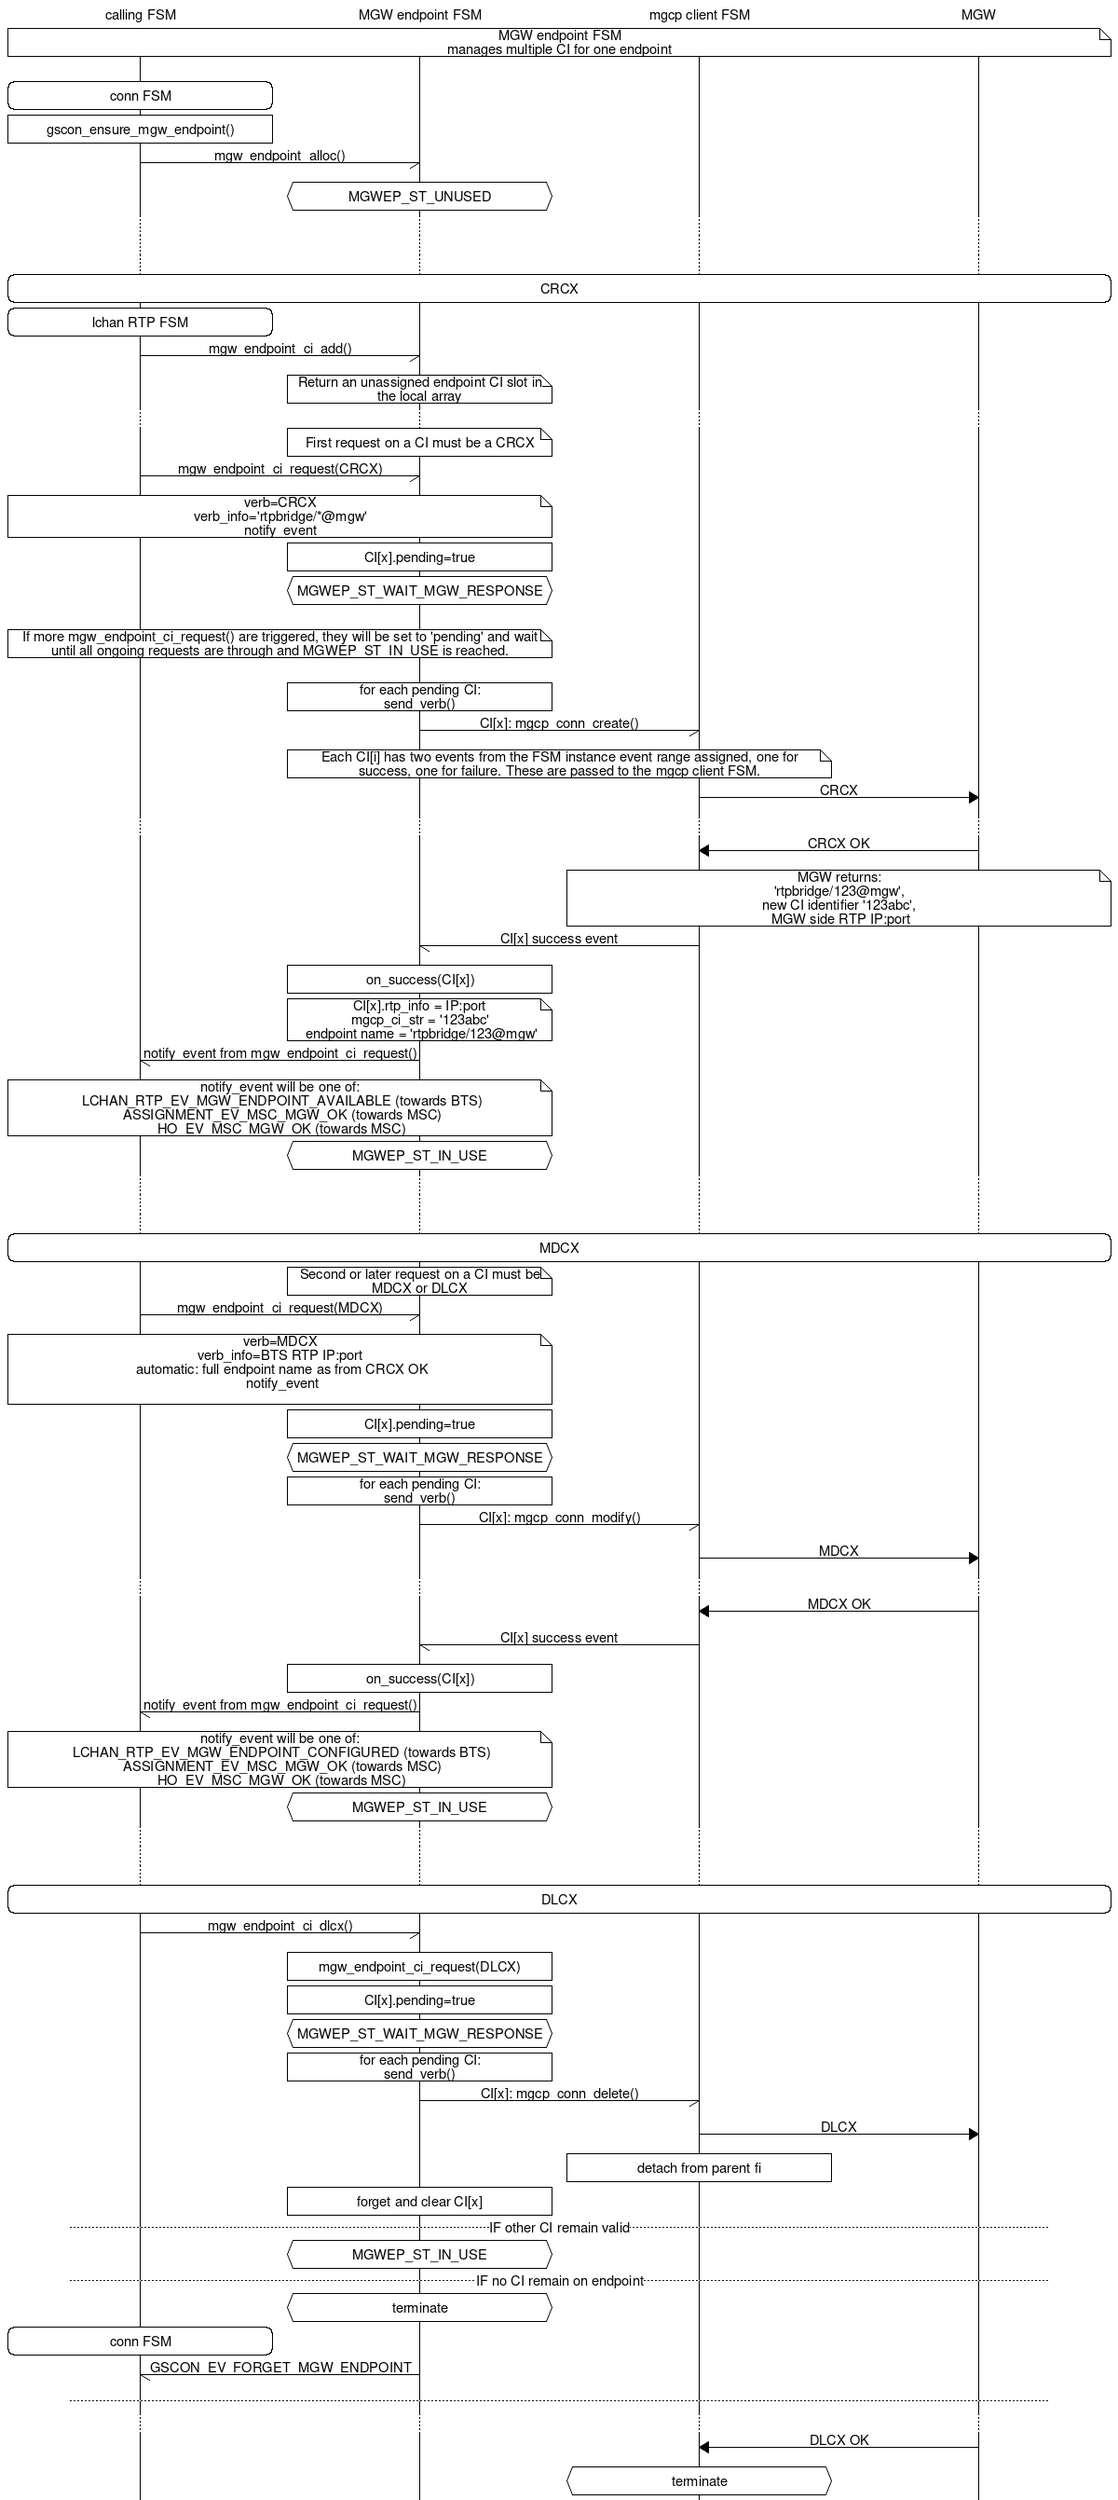 msc {
	hscale=2;
	notify [label="calling FSM"], mgwep[label="MGW endpoint FSM"], mgcp[label="mgcp client FSM"],
	mgw[label="MGW"];

	notify note mgw [label="MGW endpoint FSM\nmanages multiple CI for one endpoint"];

	|||;

	notify rbox notify [label="conn FSM"];
	notify box notify [label="gscon_ensure_mgw_endpoint()"];
	notify -> mgwep [label="mgw_endpoint_alloc()"];
	mgwep abox mgwep [label="MGWEP_ST_UNUSED"];

	...;
	...;
	...;
	notify rbox mgw [label="CRCX"];

	notify rbox notify [label="lchan RTP FSM"];
	notify -> mgwep [label="mgw_endpoint_ci_add()"];
	mgwep note mgwep [label="Return an unassigned endpoint CI slot in the local array"];
	...;
	mgwep note mgwep [label="First request on a CI must be a CRCX"];
	notify -> mgwep [label="mgw_endpoint_ci_request(CRCX)"];
	notify note mgwep [label="verb=CRCX\nverb_info='rtpbridge/*@mgw'\nnotify_event"];
	mgwep box mgwep [label="CI[x].pending=true"];
	mgwep abox mgwep [label="MGWEP_ST_WAIT_MGW_RESPONSE"];
	|||;
	notify note mgwep [label="If more mgw_endpoint_ci_request() are triggered, they will be set to
		'pending' and wait until all ongoing requests are through and MGWEP_ST_IN_USE is
		reached."];
	|||;
	mgwep box mgwep [label="for each pending CI:\nsend_verb()"];
	mgwep -> mgcp [label="CI[x]: mgcp_conn_create()"];
	mgwep note mgcp [label="Each CI[i] has two events from the FSM instance event range assigned, one
		for success, one for failure. These are passed to the mgcp client FSM."];
	mgcp => mgw [label="CRCX"];
	...;
	mgcp <= mgw [label="CRCX OK"];
	mgcp note mgw [label="MGW returns:\n'rtpbridge/123@mgw',\nnew CI identifier '123abc',\n
		MGW side RTP IP:port"];
	mgwep <- mgcp [label="CI[x] success event"];
	mgwep box mgwep [label="on_success(CI[x])"];
	mgwep note mgwep [label="CI[x].rtp_info = IP:port\nmgcp_ci_str = '123abc'\n
		endpoint name = 'rtpbridge/123@mgw'"];
	notify <- mgwep [label="notify_event from mgw_endpoint_ci_request()"];
	notify note mgwep [label="notify_event will be one of:\n
		LCHAN_RTP_EV_MGW_ENDPOINT_AVAILABLE (towards BTS)\n
		ASSIGNMENT_EV_MSC_MGW_OK (towards MSC)\n
		HO_EV_MSC_MGW_OK (towards MSC)"];
	mgwep abox mgwep [label="MGWEP_ST_IN_USE"];

	...;
	...;
	...;
	notify rbox mgw [label="MDCX"];

	mgwep note mgwep [label="Second or later request on a CI must be MDCX or DLCX"];
	notify -> mgwep [label="mgw_endpoint_ci_request(MDCX)"];
	notify note mgwep [label="verb=MDCX\nverb_info=BTS RTP IP:port\n
		automatic: full endpoint name as from CRCX OK\n
		notify_event\n"];
	mgwep box mgwep [label="CI[x].pending=true"];
	mgwep abox mgwep [label="MGWEP_ST_WAIT_MGW_RESPONSE"];
	mgwep box mgwep [label="for each pending CI:\nsend_verb()"];
	mgwep -> mgcp [label="CI[x]: mgcp_conn_modify()"];
	mgcp => mgw [label="MDCX"];
	...;
	mgcp <= mgw [label="MDCX OK"];
	mgwep <- mgcp [label="CI[x] success event"];
	mgwep box mgwep [label="on_success(CI[x])"];
	notify <- mgwep [label="notify_event from mgw_endpoint_ci_request()"];
	notify note mgwep [label="notify_event will be one of:\n
		LCHAN_RTP_EV_MGW_ENDPOINT_CONFIGURED (towards BTS)\n
		ASSIGNMENT_EV_MSC_MGW_OK (towards MSC)\n
		HO_EV_MSC_MGW_OK (towards MSC)"];
	mgwep abox mgwep [label="MGWEP_ST_IN_USE"];

	...;
	...;
	...;
	notify rbox mgw [label="DLCX"];

	notify -> mgwep [label="mgw_endpoint_ci_dlcx()"];
	mgwep box mgwep [label="mgw_endpoint_ci_request(DLCX)"];
	mgwep box mgwep [label="CI[x].pending=true"];
	mgwep abox mgwep [label="MGWEP_ST_WAIT_MGW_RESPONSE"];
	mgwep box mgwep [label="for each pending CI:\nsend_verb()"];
	mgwep -> mgcp [label="CI[x]: mgcp_conn_delete()"];
	mgcp => mgw [label="DLCX"];
	mgcp box mgcp [label="detach from parent fi"];
	mgwep box mgwep [label="forget and clear CI[x]"];
	--- [label="IF other CI remain valid"];
	mgwep abox mgwep [label="MGWEP_ST_IN_USE"];
	--- [label="IF no CI remain on endpoint"];
	mgwep abox mgwep [label="terminate"];
	notify rbox notify [label="conn FSM"];
	notify <- mgwep [label="GSCON_EV_FORGET_MGW_ENDPOINT"];
	---;
	...;
	mgcp <= mgw [label="DLCX OK"];
	mgcp abox mgcp [label="terminate"];

}
